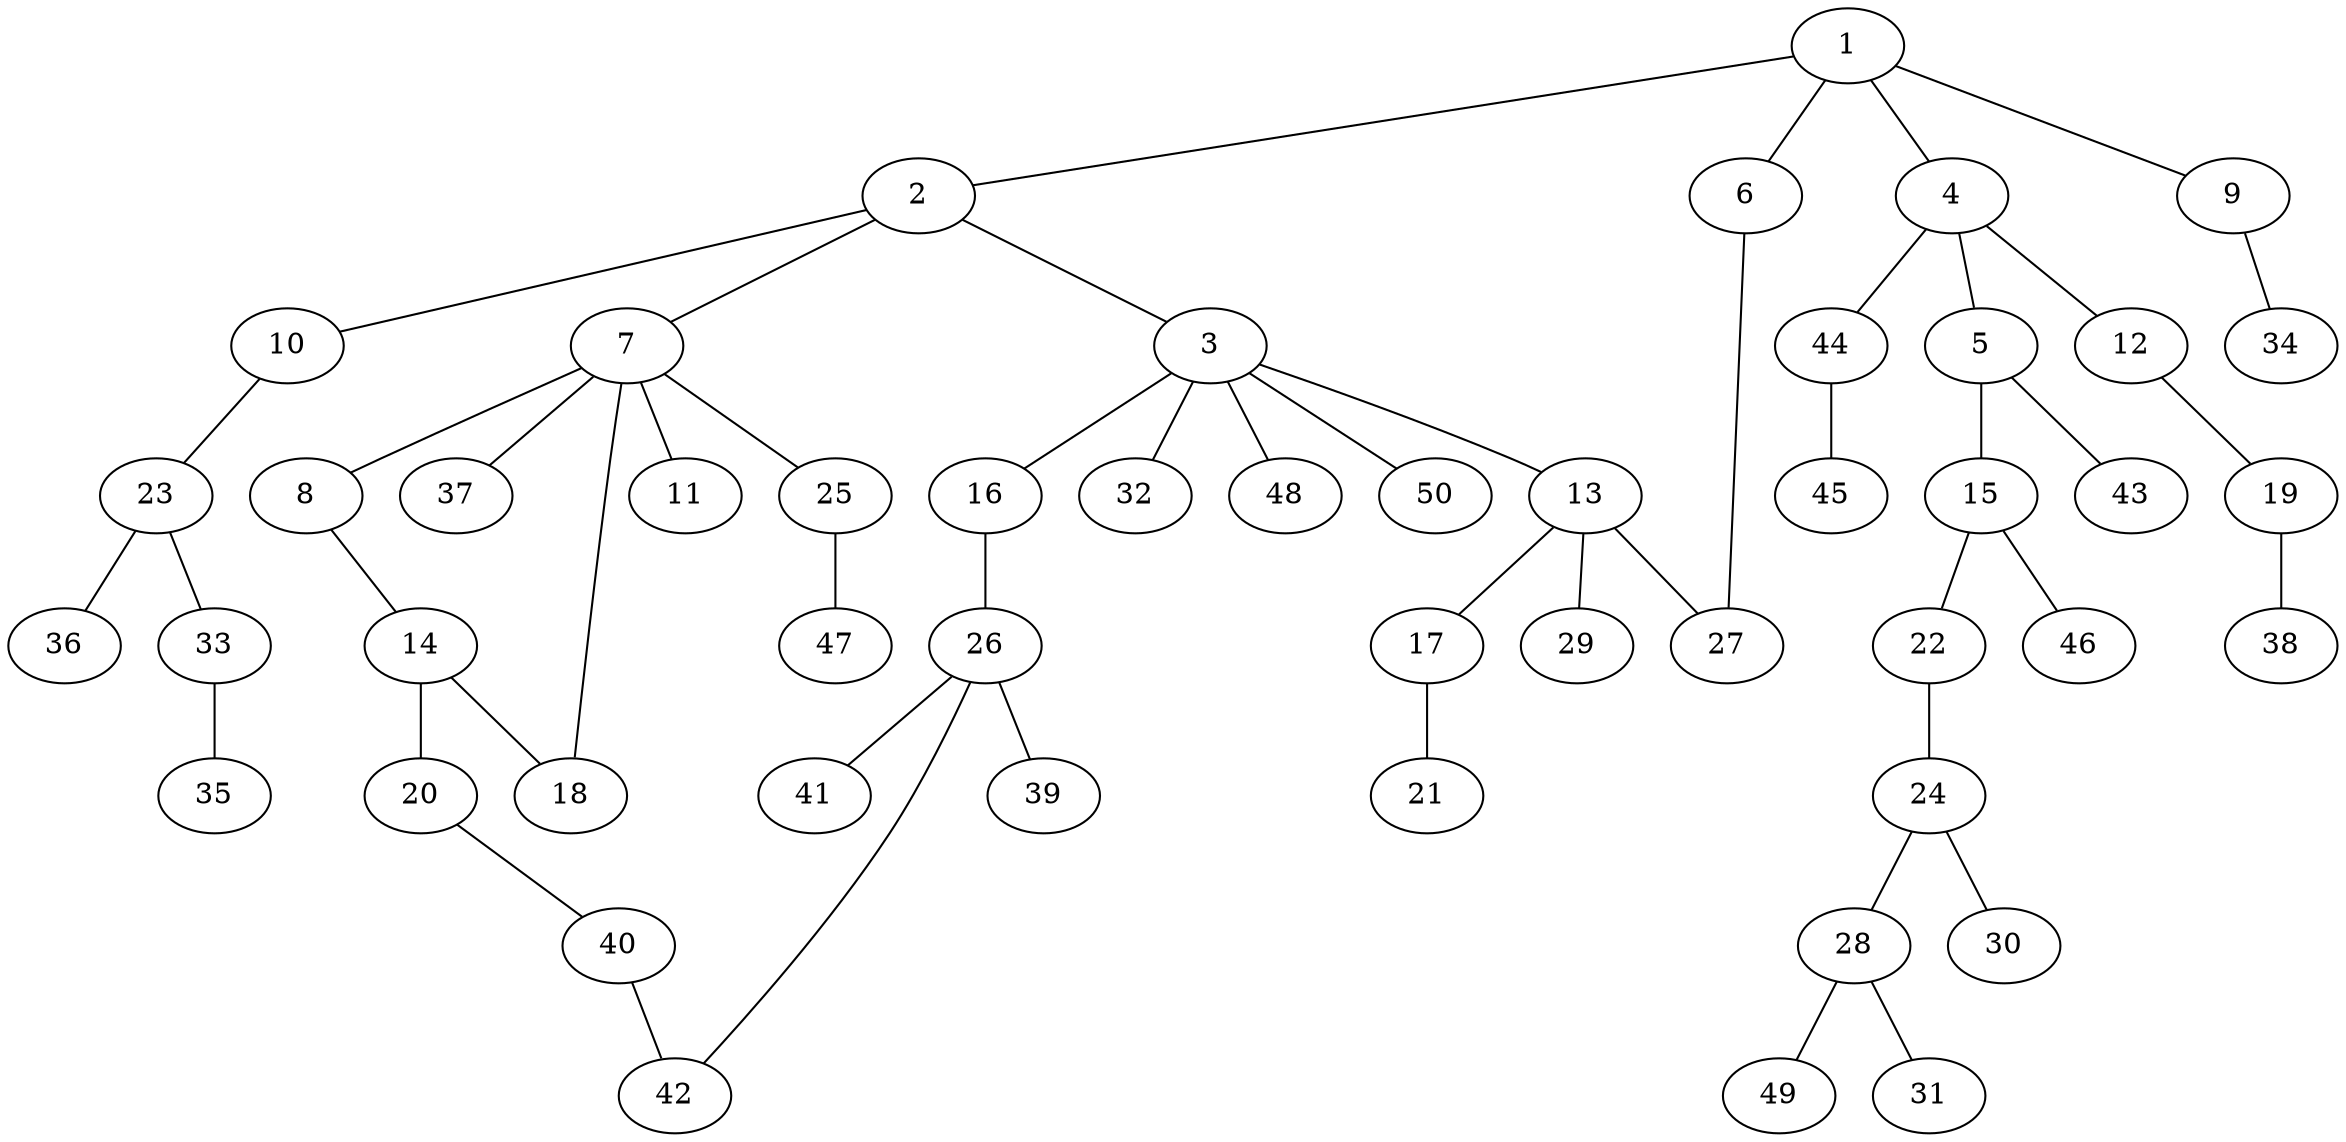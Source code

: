 graph graphname {1--2
1--4
1--6
1--9
2--3
2--7
2--10
3--13
3--16
3--32
3--48
3--50
4--5
4--12
4--44
5--15
5--43
6--27
7--8
7--11
7--18
7--25
7--37
8--14
9--34
10--23
12--19
13--17
13--27
13--29
14--18
14--20
15--22
15--46
16--26
17--21
19--38
20--40
22--24
23--33
23--36
24--28
24--30
25--47
26--39
26--41
26--42
28--31
28--49
33--35
40--42
44--45
}